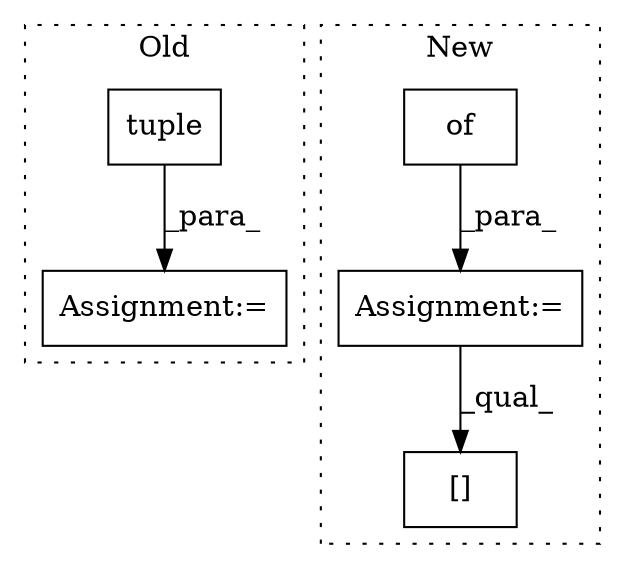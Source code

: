 digraph G {
subgraph cluster0 {
1 [label="tuple" a="32" s="4720,4752" l="6,1" shape="box"];
4 [label="Assignment:=" a="7" s="4719" l="1" shape="box"];
label = "Old";
style="dotted";
}
subgraph cluster1 {
2 [label="of" a="32" s="4284" l="4" shape="box"];
3 [label="Assignment:=" a="7" s="4554" l="1" shape="box"];
5 [label="[]" a="2" s="4634,4667" l="9,1" shape="box"];
label = "New";
style="dotted";
}
1 -> 4 [label="_para_"];
2 -> 3 [label="_para_"];
3 -> 5 [label="_qual_"];
}